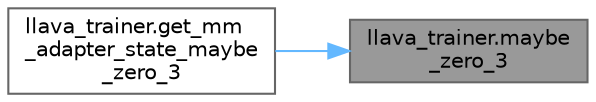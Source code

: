 digraph "llava_trainer.maybe_zero_3"
{
 // LATEX_PDF_SIZE
  bgcolor="transparent";
  edge [fontname=Helvetica,fontsize=10,labelfontname=Helvetica,labelfontsize=10];
  node [fontname=Helvetica,fontsize=10,shape=box,height=0.2,width=0.4];
  rankdir="RL";
  Node1 [id="Node000001",label="llava_trainer.maybe\l_zero_3",height=0.2,width=0.4,color="gray40", fillcolor="grey60", style="filled", fontcolor="black",tooltip=" "];
  Node1 -> Node2 [id="edge1_Node000001_Node000002",dir="back",color="steelblue1",style="solid",tooltip=" "];
  Node2 [id="Node000002",label="llava_trainer.get_mm\l_adapter_state_maybe\l_zero_3",height=0.2,width=0.4,color="grey40", fillcolor="white", style="filled",URL="$namespacellava__trainer.html#a71c649326f5e647cdda5f26ac69a43c4",tooltip=" "];
}
